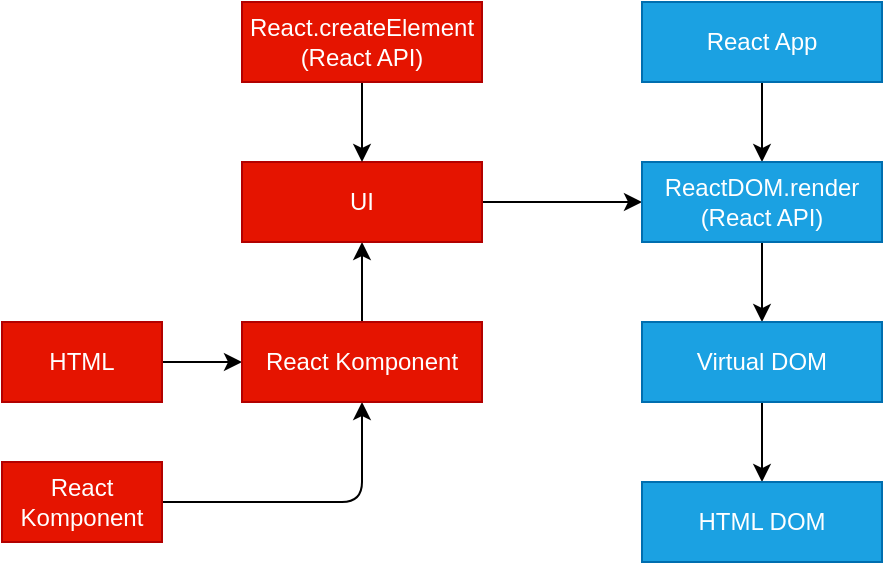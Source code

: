 <mxfile>
    <diagram id="geQjDf94euE8mv_8-hMH" name="Page-1">
        <mxGraphModel dx="1114" dy="652" grid="1" gridSize="10" guides="1" tooltips="1" connect="1" arrows="1" fold="1" page="1" pageScale="1" pageWidth="850" pageHeight="1100" math="0" shadow="0">
            <root>
                <mxCell id="0"/>
                <mxCell id="1" parent="0"/>
                <mxCell id="7" style="edgeStyle=none;html=1;entryX=0;entryY=0.5;entryDx=0;entryDy=0;" edge="1" parent="1" source="2" target="4">
                    <mxGeometry relative="1" as="geometry"/>
                </mxCell>
                <mxCell id="2" value="HTML" style="rounded=0;whiteSpace=wrap;html=1;fillColor=#e51400;strokeColor=#B20000;fontColor=#ffffff;" vertex="1" parent="1">
                    <mxGeometry x="40" y="240" width="80" height="40" as="geometry"/>
                </mxCell>
                <mxCell id="8" style="edgeStyle=none;html=1;entryX=0.5;entryY=1;entryDx=0;entryDy=0;" edge="1" parent="1" source="3" target="4">
                    <mxGeometry relative="1" as="geometry">
                        <Array as="points">
                            <mxPoint x="220" y="330"/>
                        </Array>
                    </mxGeometry>
                </mxCell>
                <mxCell id="3" value="React Komponent" style="rounded=0;whiteSpace=wrap;html=1;fillColor=#e51400;strokeColor=#B20000;fontColor=#ffffff;" vertex="1" parent="1">
                    <mxGeometry x="40" y="310" width="80" height="40" as="geometry"/>
                </mxCell>
                <mxCell id="9" style="edgeStyle=none;html=1;entryX=0.5;entryY=1;entryDx=0;entryDy=0;" edge="1" parent="1" source="4" target="5">
                    <mxGeometry relative="1" as="geometry"/>
                </mxCell>
                <mxCell id="4" value="React Komponent" style="rounded=0;whiteSpace=wrap;html=1;fillColor=#e51400;strokeColor=#B20000;fontColor=#ffffff;" vertex="1" parent="1">
                    <mxGeometry x="160" y="240" width="120" height="40" as="geometry"/>
                </mxCell>
                <mxCell id="15" style="edgeStyle=none;html=1;entryX=0;entryY=0.5;entryDx=0;entryDy=0;" edge="1" parent="1" source="5" target="12">
                    <mxGeometry relative="1" as="geometry"/>
                </mxCell>
                <mxCell id="5" value="UI" style="rounded=0;whiteSpace=wrap;html=1;fillColor=#e51400;strokeColor=#B20000;fontColor=#ffffff;" vertex="1" parent="1">
                    <mxGeometry x="160" y="160" width="120" height="40" as="geometry"/>
                </mxCell>
                <mxCell id="10" style="edgeStyle=none;html=1;entryX=0.5;entryY=0;entryDx=0;entryDy=0;" edge="1" parent="1" source="6" target="5">
                    <mxGeometry relative="1" as="geometry"/>
                </mxCell>
                <mxCell id="6" value="React.createElement&lt;br&gt;(React API)" style="rounded=0;whiteSpace=wrap;html=1;fillColor=#e51400;strokeColor=#B20000;fontColor=#ffffff;" vertex="1" parent="1">
                    <mxGeometry x="160" y="80" width="120" height="40" as="geometry"/>
                </mxCell>
                <mxCell id="16" style="edgeStyle=none;html=1;entryX=0.5;entryY=0;entryDx=0;entryDy=0;" edge="1" parent="1" source="11" target="12">
                    <mxGeometry relative="1" as="geometry"/>
                </mxCell>
                <mxCell id="11" value="React App" style="rounded=0;whiteSpace=wrap;html=1;fillColor=#1ba1e2;fontColor=#ffffff;strokeColor=#006EAF;" vertex="1" parent="1">
                    <mxGeometry x="360" y="80" width="120" height="40" as="geometry"/>
                </mxCell>
                <mxCell id="17" style="edgeStyle=none;html=1;entryX=0.5;entryY=0;entryDx=0;entryDy=0;" edge="1" parent="1" source="12" target="13">
                    <mxGeometry relative="1" as="geometry"/>
                </mxCell>
                <mxCell id="12" value="ReactDOM.render&lt;br&gt;(React API)" style="rounded=0;whiteSpace=wrap;html=1;fillColor=#1ba1e2;fontColor=#ffffff;strokeColor=#006EAF;" vertex="1" parent="1">
                    <mxGeometry x="360" y="160" width="120" height="40" as="geometry"/>
                </mxCell>
                <mxCell id="18" style="edgeStyle=none;html=1;entryX=0.5;entryY=0;entryDx=0;entryDy=0;" edge="1" parent="1" source="13" target="14">
                    <mxGeometry relative="1" as="geometry"/>
                </mxCell>
                <mxCell id="13" value="Virtual DOM" style="rounded=0;whiteSpace=wrap;html=1;fillColor=#1ba1e2;fontColor=#ffffff;strokeColor=#006EAF;" vertex="1" parent="1">
                    <mxGeometry x="360" y="240" width="120" height="40" as="geometry"/>
                </mxCell>
                <mxCell id="14" value="HTML DOM" style="rounded=0;whiteSpace=wrap;html=1;fillColor=#1ba1e2;fontColor=#ffffff;strokeColor=#006EAF;" vertex="1" parent="1">
                    <mxGeometry x="360" y="320" width="120" height="40" as="geometry"/>
                </mxCell>
            </root>
        </mxGraphModel>
    </diagram>
</mxfile>